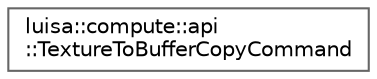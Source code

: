 digraph "类继承关系图"
{
 // LATEX_PDF_SIZE
  bgcolor="transparent";
  edge [fontname=Helvetica,fontsize=10,labelfontname=Helvetica,labelfontsize=10];
  node [fontname=Helvetica,fontsize=10,shape=box,height=0.2,width=0.4];
  rankdir="LR";
  Node0 [id="Node000000",label="luisa::compute::api\l::TextureToBufferCopyCommand",height=0.2,width=0.4,color="grey40", fillcolor="white", style="filled",URL="$structluisa_1_1compute_1_1api_1_1_texture_to_buffer_copy_command.html",tooltip=" "];
}
